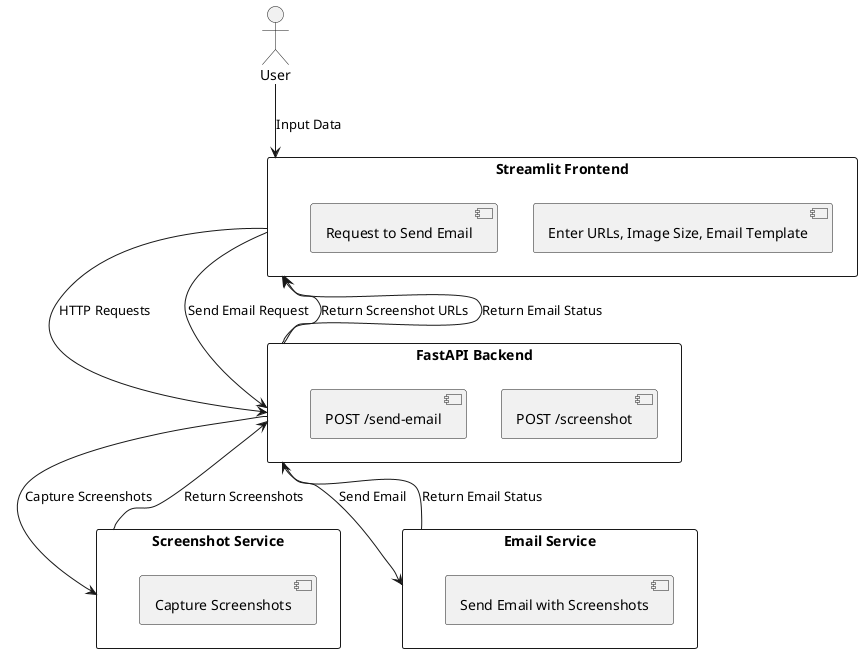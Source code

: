 @startuml
actor User

rectangle "Streamlit Frontend" as FE {
  [Enter URLs, Image Size, Email Template]
  [Request to Send Email]
}

rectangle "FastAPI Backend" as BE {
  [POST /screenshot]
  [POST /send-email]
}

rectangle "Screenshot Service" as SS {
  [Capture Screenshots]
}

rectangle "Email Service" as ES {
  [Send Email with Screenshots]
}

User --> FE : Input Data
FE --> BE : HTTP Requests
BE --> SS : Capture Screenshots
SS --> BE : Return Screenshots
BE --> FE : Return Screenshot URLs
FE --> BE : Send Email Request
BE --> ES : Send Email
ES --> BE : Return Email Status
BE --> FE : Return Email Status

@enduml